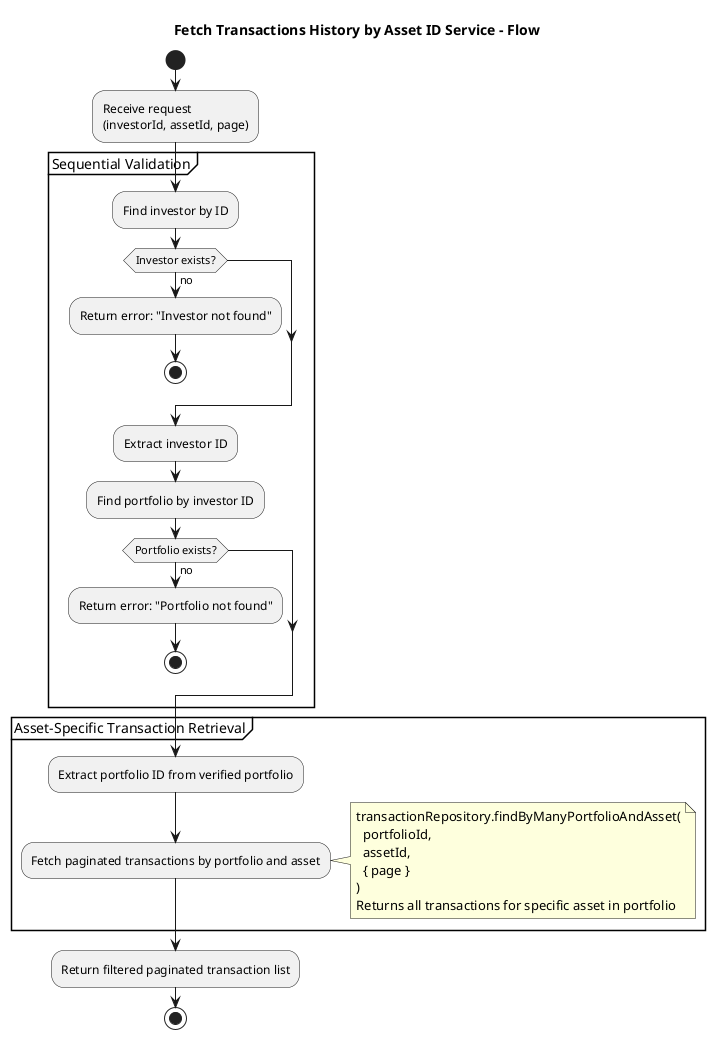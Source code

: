 @startuml Fetch Transactions History by Asset ID
title Fetch Transactions History by Asset ID Service - Flow

start

:Receive request\n(investorId, assetId, page);

partition "Sequential Validation" {
  :Find investor by ID;
  if (Investor exists?) then (no)
    :Return error: "Investor not found";
    stop
  endif
  
  :Extract investor ID;
  
  :Find portfolio by investor ID;
  if (Portfolio exists?) then (no)
    :Return error: "Portfolio not found";
    stop
  endif
}

partition "Asset-Specific Transaction Retrieval" {
  :Extract portfolio ID from verified portfolio;
  
  :Fetch paginated transactions by portfolio and asset;
  note right
    transactionRepository.findByManyPortfolioAndAsset(
      portfolioId,
      assetId, 
      { page }  
    )
    Returns all transactions for specific asset in portfolio
  end note
}

:Return filtered paginated transaction list;

stop
@enduml